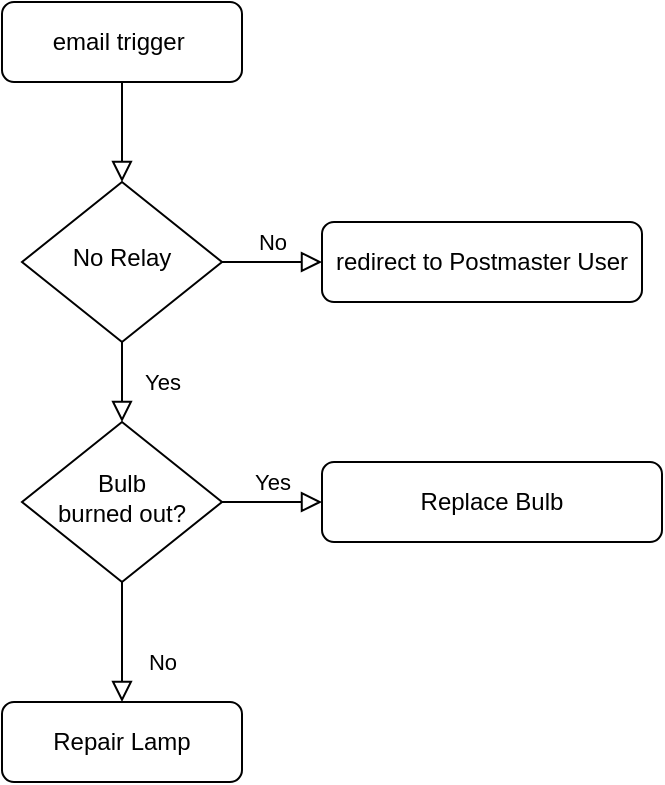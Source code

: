 <mxfile version="21.6.8" type="github">
  <diagram name="Page-1" id="mWiwSE8O6O-OofJwE4U6">
    <mxGraphModel dx="1434" dy="750" grid="1" gridSize="10" guides="1" tooltips="1" connect="1" arrows="1" fold="1" page="1" pageScale="1" pageWidth="1169" pageHeight="827" math="0" shadow="0">
      <root>
        <mxCell id="0" />
        <mxCell id="1" parent="0" />
        <mxCell id="t2HaRchMxbr2skZr-Fjd-1" value="" style="rounded=0;html=1;jettySize=auto;orthogonalLoop=1;fontSize=11;endArrow=block;endFill=0;endSize=8;strokeWidth=1;shadow=0;labelBackgroundColor=none;edgeStyle=orthogonalEdgeStyle;" edge="1" parent="1" source="t2HaRchMxbr2skZr-Fjd-2" target="t2HaRchMxbr2skZr-Fjd-5">
          <mxGeometry relative="1" as="geometry" />
        </mxCell>
        <mxCell id="t2HaRchMxbr2skZr-Fjd-2" value="email trigger&amp;nbsp;" style="rounded=1;whiteSpace=wrap;html=1;fontSize=12;glass=0;strokeWidth=1;shadow=0;" vertex="1" parent="1">
          <mxGeometry x="490" y="219" width="120" height="40" as="geometry" />
        </mxCell>
        <mxCell id="t2HaRchMxbr2skZr-Fjd-3" value="Yes" style="rounded=0;html=1;jettySize=auto;orthogonalLoop=1;fontSize=11;endArrow=block;endFill=0;endSize=8;strokeWidth=1;shadow=0;labelBackgroundColor=none;edgeStyle=orthogonalEdgeStyle;" edge="1" parent="1" source="t2HaRchMxbr2skZr-Fjd-5" target="t2HaRchMxbr2skZr-Fjd-9">
          <mxGeometry y="20" relative="1" as="geometry">
            <mxPoint as="offset" />
          </mxGeometry>
        </mxCell>
        <mxCell id="t2HaRchMxbr2skZr-Fjd-4" value="No" style="edgeStyle=orthogonalEdgeStyle;rounded=0;html=1;jettySize=auto;orthogonalLoop=1;fontSize=11;endArrow=block;endFill=0;endSize=8;strokeWidth=1;shadow=0;labelBackgroundColor=none;" edge="1" parent="1" source="t2HaRchMxbr2skZr-Fjd-5" target="t2HaRchMxbr2skZr-Fjd-6">
          <mxGeometry y="10" relative="1" as="geometry">
            <mxPoint as="offset" />
          </mxGeometry>
        </mxCell>
        <mxCell id="t2HaRchMxbr2skZr-Fjd-5" value="No Relay" style="rhombus;whiteSpace=wrap;html=1;shadow=0;fontFamily=Helvetica;fontSize=12;align=center;strokeWidth=1;spacing=6;spacingTop=-4;" vertex="1" parent="1">
          <mxGeometry x="500" y="309" width="100" height="80" as="geometry" />
        </mxCell>
        <mxCell id="t2HaRchMxbr2skZr-Fjd-6" value="redirect to Postmaster User" style="rounded=1;whiteSpace=wrap;html=1;fontSize=12;glass=0;strokeWidth=1;shadow=0;" vertex="1" parent="1">
          <mxGeometry x="650" y="329" width="160" height="40" as="geometry" />
        </mxCell>
        <mxCell id="t2HaRchMxbr2skZr-Fjd-7" value="No" style="rounded=0;html=1;jettySize=auto;orthogonalLoop=1;fontSize=11;endArrow=block;endFill=0;endSize=8;strokeWidth=1;shadow=0;labelBackgroundColor=none;edgeStyle=orthogonalEdgeStyle;" edge="1" parent="1" source="t2HaRchMxbr2skZr-Fjd-9" target="t2HaRchMxbr2skZr-Fjd-10">
          <mxGeometry x="0.333" y="20" relative="1" as="geometry">
            <mxPoint as="offset" />
          </mxGeometry>
        </mxCell>
        <mxCell id="t2HaRchMxbr2skZr-Fjd-8" value="Yes" style="edgeStyle=orthogonalEdgeStyle;rounded=0;html=1;jettySize=auto;orthogonalLoop=1;fontSize=11;endArrow=block;endFill=0;endSize=8;strokeWidth=1;shadow=0;labelBackgroundColor=none;" edge="1" parent="1" source="t2HaRchMxbr2skZr-Fjd-9" target="t2HaRchMxbr2skZr-Fjd-11">
          <mxGeometry y="10" relative="1" as="geometry">
            <mxPoint as="offset" />
          </mxGeometry>
        </mxCell>
        <mxCell id="t2HaRchMxbr2skZr-Fjd-9" value="Bulb&lt;br&gt;burned out?" style="rhombus;whiteSpace=wrap;html=1;shadow=0;fontFamily=Helvetica;fontSize=12;align=center;strokeWidth=1;spacing=6;spacingTop=-4;" vertex="1" parent="1">
          <mxGeometry x="500" y="429" width="100" height="80" as="geometry" />
        </mxCell>
        <mxCell id="t2HaRchMxbr2skZr-Fjd-10" value="Repair Lamp" style="rounded=1;whiteSpace=wrap;html=1;fontSize=12;glass=0;strokeWidth=1;shadow=0;" vertex="1" parent="1">
          <mxGeometry x="490" y="569" width="120" height="40" as="geometry" />
        </mxCell>
        <mxCell id="t2HaRchMxbr2skZr-Fjd-11" value="Replace Bulb" style="rounded=1;whiteSpace=wrap;html=1;fontSize=12;glass=0;strokeWidth=1;shadow=0;" vertex="1" parent="1">
          <mxGeometry x="650" y="449" width="170" height="40" as="geometry" />
        </mxCell>
      </root>
    </mxGraphModel>
  </diagram>
</mxfile>
